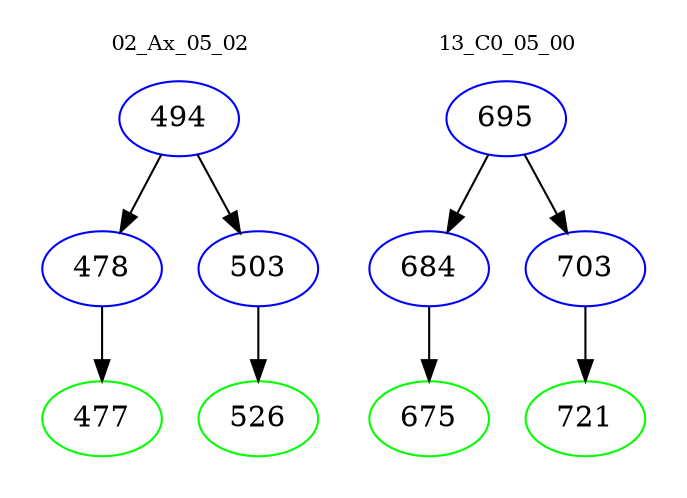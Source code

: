 digraph{
subgraph cluster_0 {
color = white
label = "02_Ax_05_02";
fontsize=10;
T0_494 [label="494", color="blue"]
T0_494 -> T0_478 [color="black"]
T0_478 [label="478", color="blue"]
T0_478 -> T0_477 [color="black"]
T0_477 [label="477", color="green"]
T0_494 -> T0_503 [color="black"]
T0_503 [label="503", color="blue"]
T0_503 -> T0_526 [color="black"]
T0_526 [label="526", color="green"]
}
subgraph cluster_1 {
color = white
label = "13_C0_05_00";
fontsize=10;
T1_695 [label="695", color="blue"]
T1_695 -> T1_684 [color="black"]
T1_684 [label="684", color="blue"]
T1_684 -> T1_675 [color="black"]
T1_675 [label="675", color="green"]
T1_695 -> T1_703 [color="black"]
T1_703 [label="703", color="blue"]
T1_703 -> T1_721 [color="black"]
T1_721 [label="721", color="green"]
}
}
